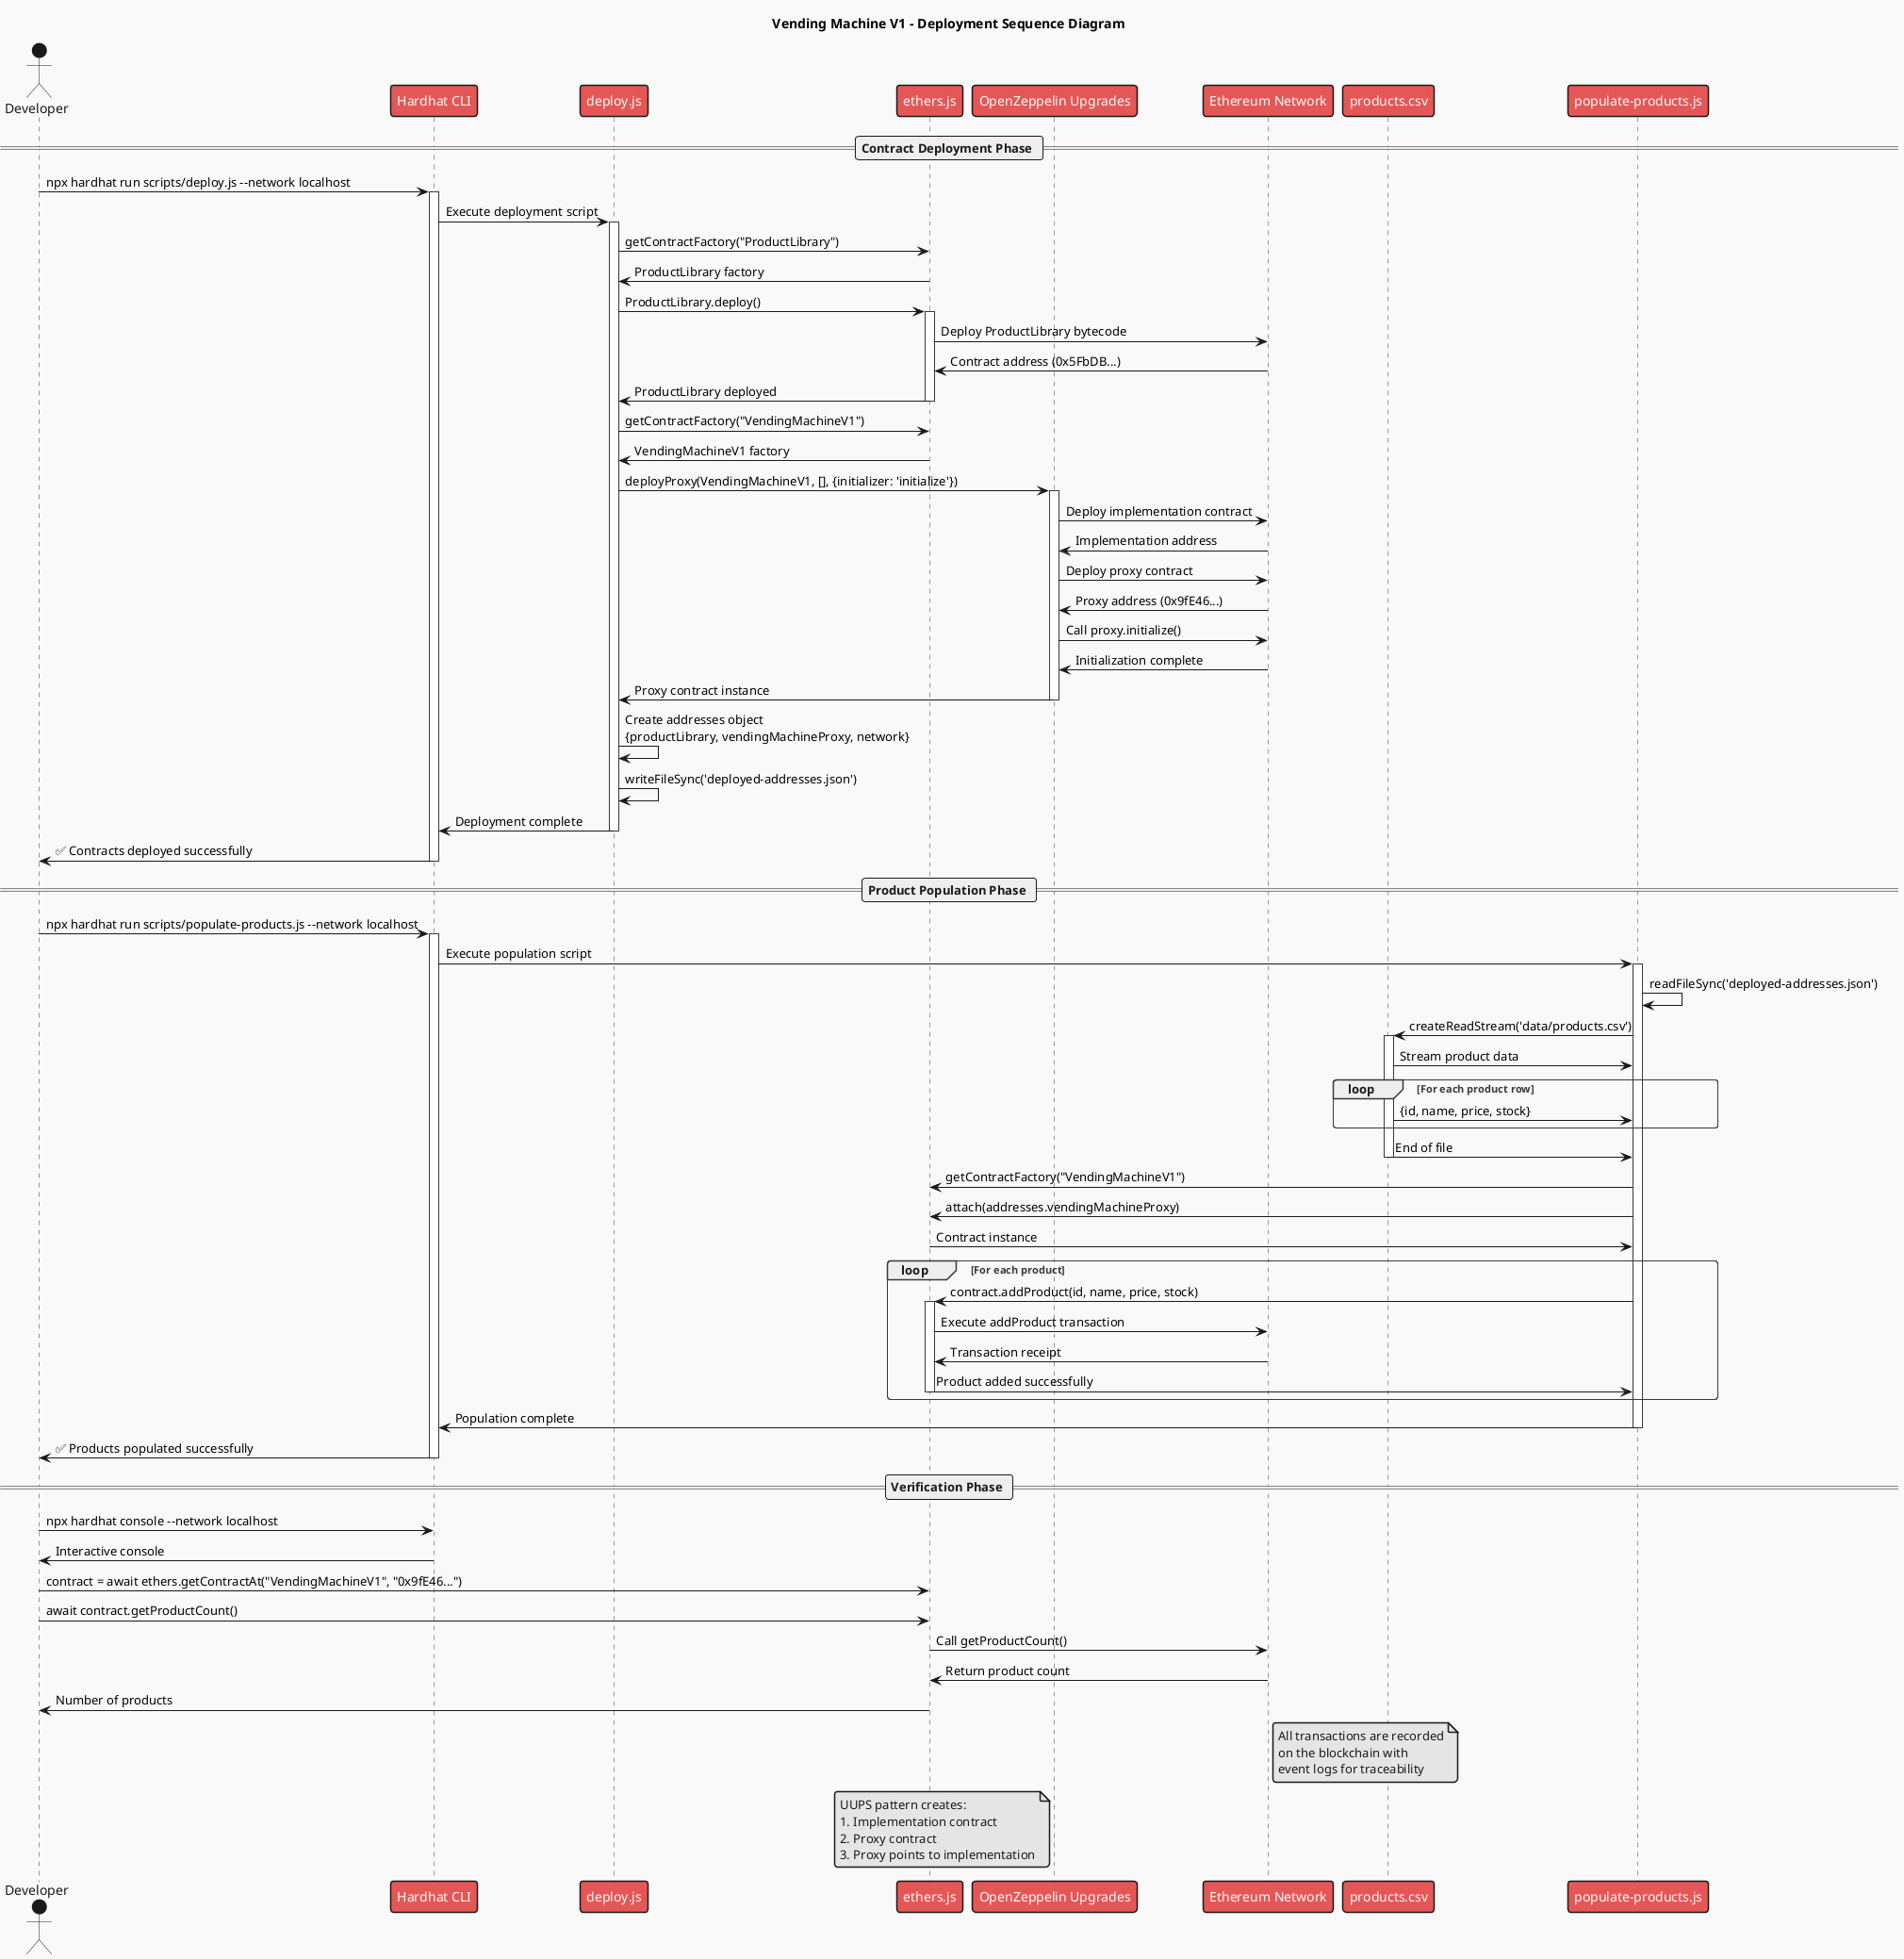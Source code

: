 @startuml Deployment Sequence Diagram
!theme mars
title Vending Machine V1 - Deployment Sequence Diagram

actor Developer
participant "Hardhat CLI" as Hardhat
participant "deploy.js" as DeployScript
participant "ethers.js" as Ethers
participant "OpenZeppelin Upgrades" as OZUpgrades
participant "Ethereum Network" as Network
participant "products.csv" as CSV
participant "populate-products.js" as PopulateScript

== Contract Deployment Phase ==

Developer -> Hardhat : npx hardhat run scripts/deploy.js --network localhost
activate Hardhat

Hardhat -> DeployScript : Execute deployment script
activate DeployScript

DeployScript -> Ethers : getContractFactory("ProductLibrary")
Ethers -> DeployScript : ProductLibrary factory

DeployScript -> Ethers : ProductLibrary.deploy()
activate Ethers
Ethers -> Network : Deploy ProductLibrary bytecode
Network -> Ethers : Contract address (0x5FbDB...)
Ethers -> DeployScript : ProductLibrary deployed
deactivate Ethers

DeployScript -> Ethers : getContractFactory("VendingMachineV1")
Ethers -> DeployScript : VendingMachineV1 factory

DeployScript -> OZUpgrades : deployProxy(VendingMachineV1, [], {initializer: 'initialize'})
activate OZUpgrades

OZUpgrades -> Network : Deploy implementation contract
Network -> OZUpgrades : Implementation address

OZUpgrades -> Network : Deploy proxy contract
Network -> OZUpgrades : Proxy address (0x9fE46...)

OZUpgrades -> Network : Call proxy.initialize()
Network -> OZUpgrades : Initialization complete

OZUpgrades -> DeployScript : Proxy contract instance
deactivate OZUpgrades

DeployScript -> DeployScript : Create addresses object\n{productLibrary, vendingMachineProxy, network}

DeployScript -> DeployScript : writeFileSync('deployed-addresses.json')

DeployScript -> Hardhat : Deployment complete
deactivate DeployScript

Hardhat -> Developer : ✅ Contracts deployed successfully
deactivate Hardhat

== Product Population Phase ==

Developer -> Hardhat : npx hardhat run scripts/populate-products.js --network localhost
activate Hardhat

Hardhat -> PopulateScript : Execute population script
activate PopulateScript

PopulateScript -> PopulateScript : readFileSync('deployed-addresses.json')

PopulateScript -> CSV : createReadStream('data/products.csv')
activate CSV

CSV -> PopulateScript : Stream product data
loop For each product row
    CSV -> PopulateScript : {id, name, price, stock}
end
CSV -> PopulateScript : End of file
deactivate CSV

PopulateScript -> Ethers : getContractFactory("VendingMachineV1")
PopulateScript -> Ethers : attach(addresses.vendingMachineProxy)
Ethers -> PopulateScript : Contract instance

loop For each product
    PopulateScript -> Ethers : contract.addProduct(id, name, price, stock)
    activate Ethers
    Ethers -> Network : Execute addProduct transaction
    Network -> Ethers : Transaction receipt
    Ethers -> PopulateScript : Product added successfully
    deactivate Ethers
end

PopulateScript -> Hardhat : Population complete
deactivate PopulateScript

Hardhat -> Developer : ✅ Products populated successfully
deactivate Hardhat

== Verification Phase ==

Developer -> Hardhat : npx hardhat console --network localhost
Hardhat -> Developer : Interactive console

Developer -> Ethers : contract = await ethers.getContractAt("VendingMachineV1", "0x9fE46...")
Developer -> Ethers : await contract.getProductCount()
Ethers -> Network : Call getProductCount()
Network -> Ethers : Return product count
Ethers -> Developer : Number of products

note right of Network : All transactions are recorded\non the blockchain with\nevent logs for traceability

note left of OZUpgrades : UUPS pattern creates:\n1. Implementation contract\n2. Proxy contract\n3. Proxy points to implementation

@enduml
